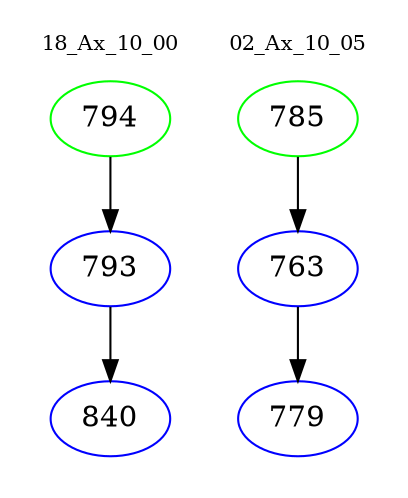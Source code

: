 digraph{
subgraph cluster_0 {
color = white
label = "18_Ax_10_00";
fontsize=10;
T0_794 [label="794", color="green"]
T0_794 -> T0_793 [color="black"]
T0_793 [label="793", color="blue"]
T0_793 -> T0_840 [color="black"]
T0_840 [label="840", color="blue"]
}
subgraph cluster_1 {
color = white
label = "02_Ax_10_05";
fontsize=10;
T1_785 [label="785", color="green"]
T1_785 -> T1_763 [color="black"]
T1_763 [label="763", color="blue"]
T1_763 -> T1_779 [color="black"]
T1_779 [label="779", color="blue"]
}
}
